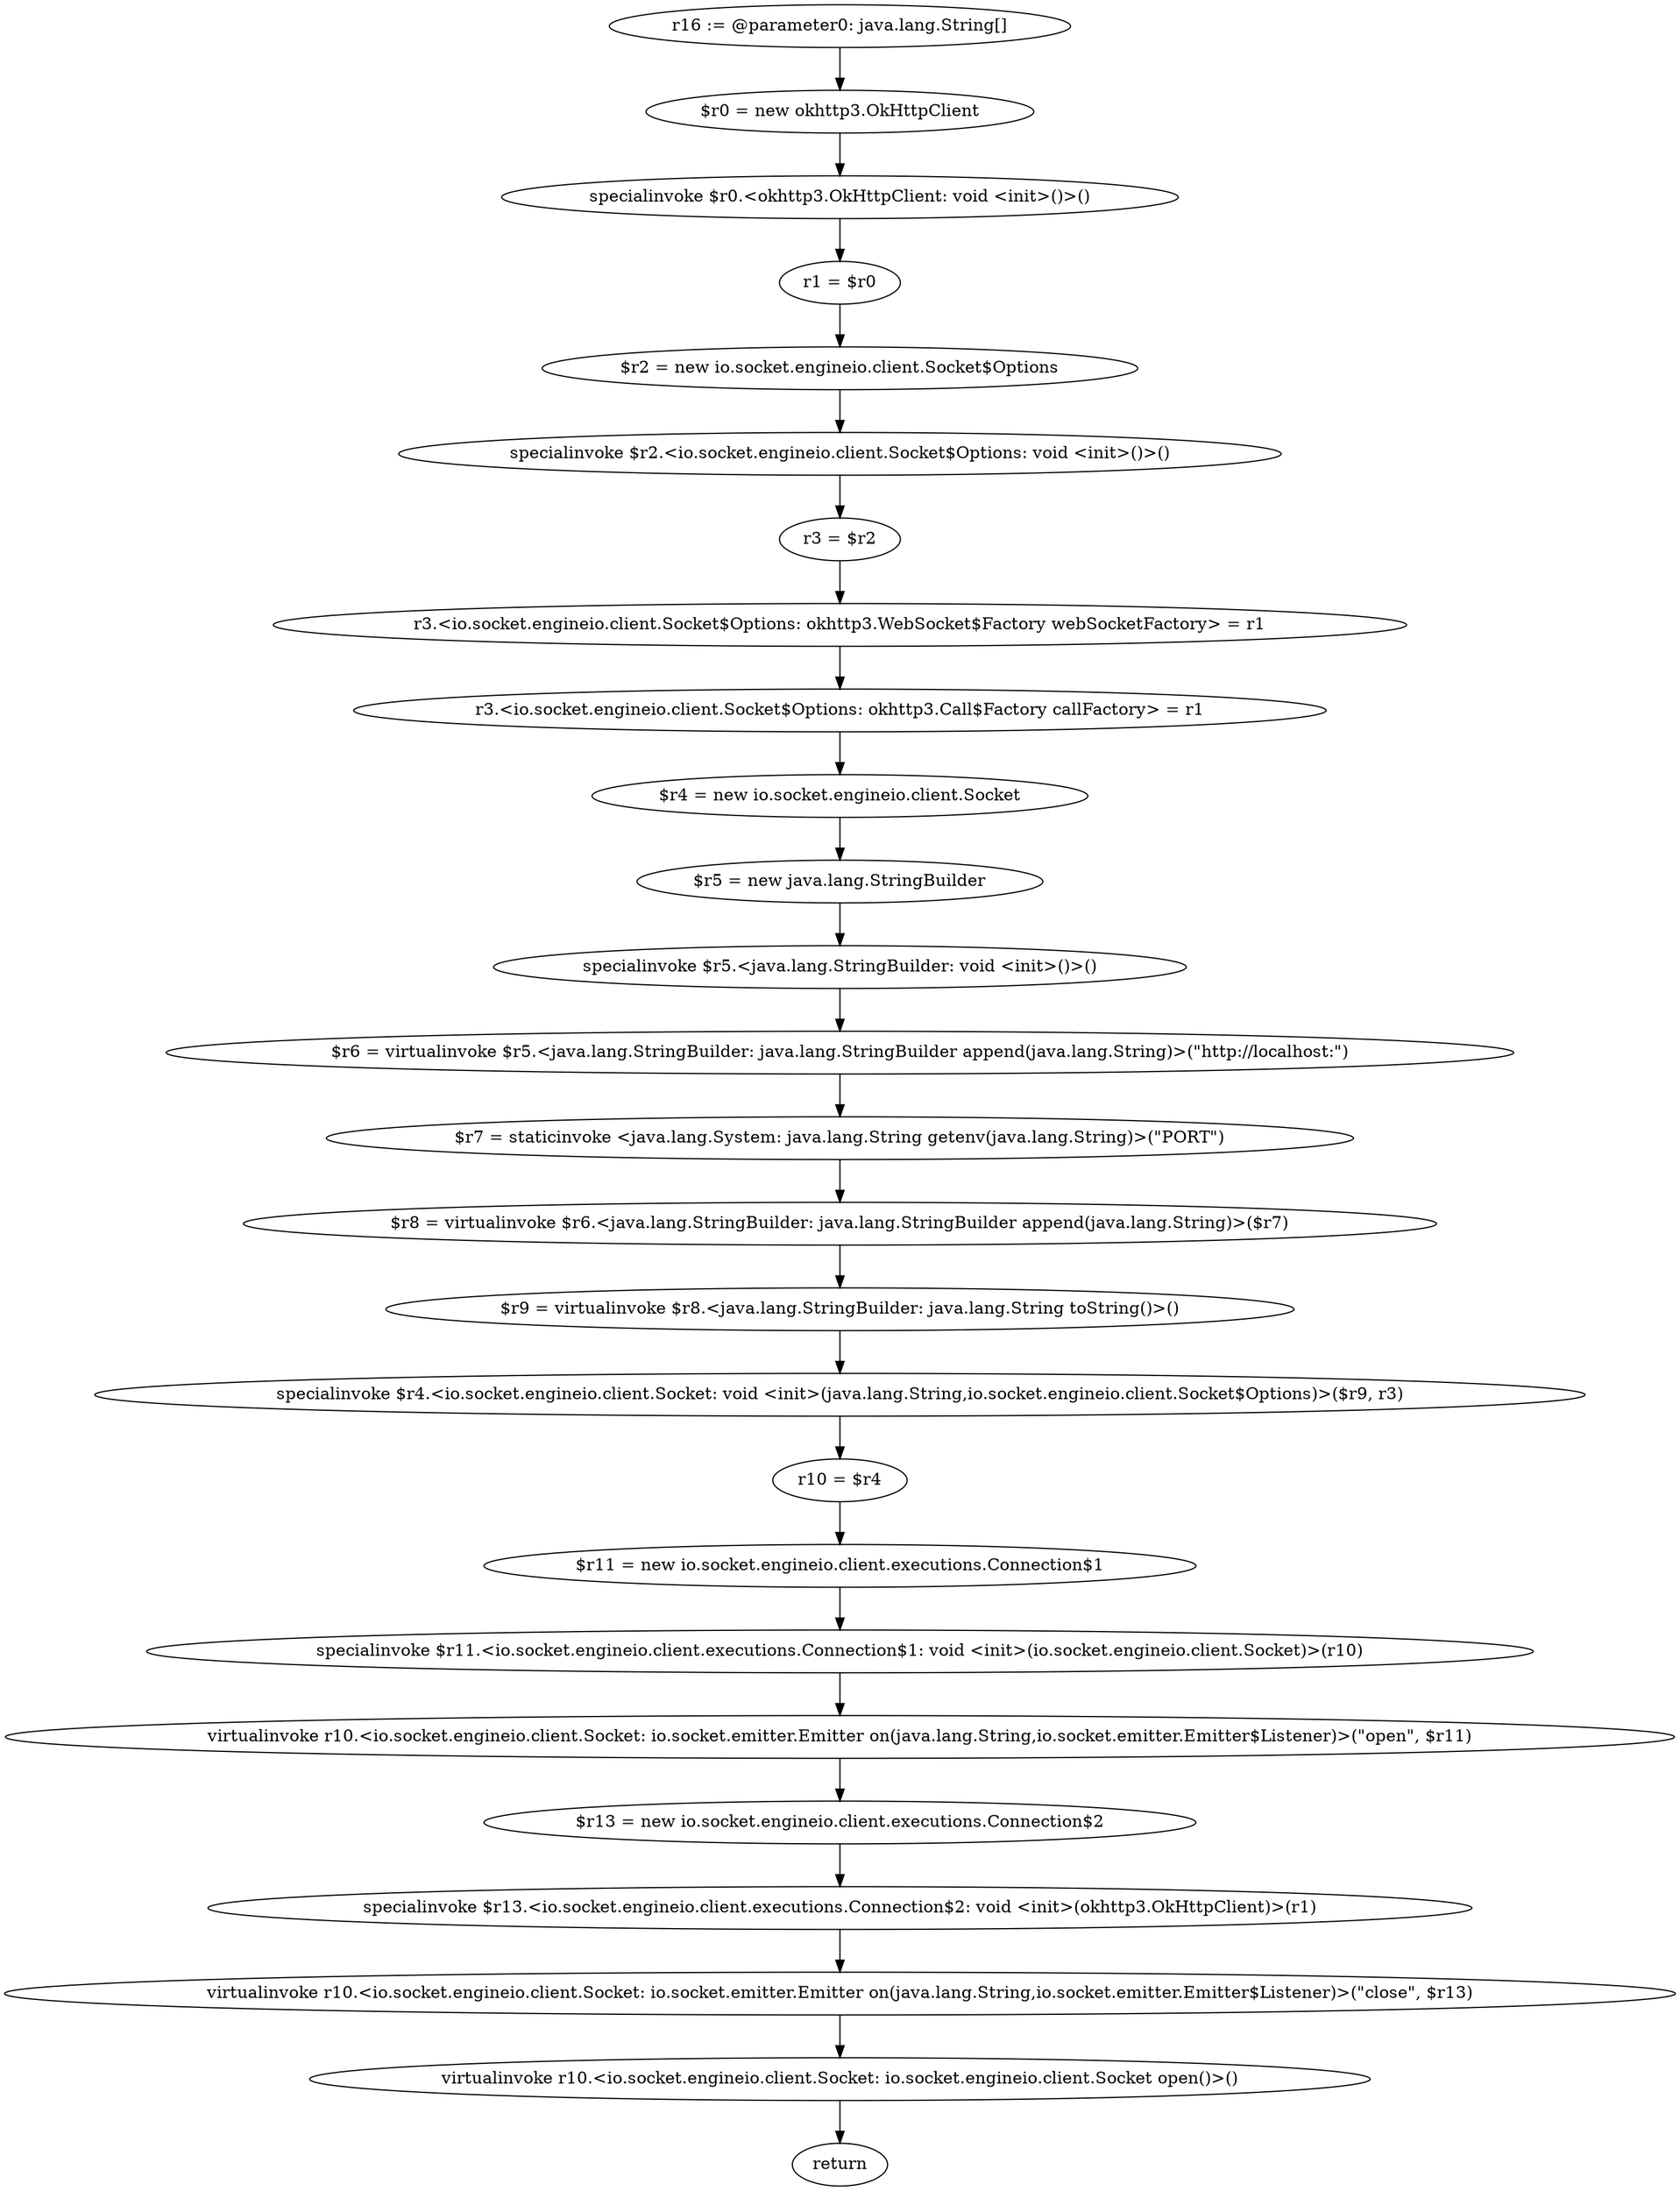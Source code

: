digraph "unitGraph" {
    "r16 := @parameter0: java.lang.String[]"
    "$r0 = new okhttp3.OkHttpClient"
    "specialinvoke $r0.<okhttp3.OkHttpClient: void <init>()>()"
    "r1 = $r0"
    "$r2 = new io.socket.engineio.client.Socket$Options"
    "specialinvoke $r2.<io.socket.engineio.client.Socket$Options: void <init>()>()"
    "r3 = $r2"
    "r3.<io.socket.engineio.client.Socket$Options: okhttp3.WebSocket$Factory webSocketFactory> = r1"
    "r3.<io.socket.engineio.client.Socket$Options: okhttp3.Call$Factory callFactory> = r1"
    "$r4 = new io.socket.engineio.client.Socket"
    "$r5 = new java.lang.StringBuilder"
    "specialinvoke $r5.<java.lang.StringBuilder: void <init>()>()"
    "$r6 = virtualinvoke $r5.<java.lang.StringBuilder: java.lang.StringBuilder append(java.lang.String)>(\"http://localhost:\")"
    "$r7 = staticinvoke <java.lang.System: java.lang.String getenv(java.lang.String)>(\"PORT\")"
    "$r8 = virtualinvoke $r6.<java.lang.StringBuilder: java.lang.StringBuilder append(java.lang.String)>($r7)"
    "$r9 = virtualinvoke $r8.<java.lang.StringBuilder: java.lang.String toString()>()"
    "specialinvoke $r4.<io.socket.engineio.client.Socket: void <init>(java.lang.String,io.socket.engineio.client.Socket$Options)>($r9, r3)"
    "r10 = $r4"
    "$r11 = new io.socket.engineio.client.executions.Connection$1"
    "specialinvoke $r11.<io.socket.engineio.client.executions.Connection$1: void <init>(io.socket.engineio.client.Socket)>(r10)"
    "virtualinvoke r10.<io.socket.engineio.client.Socket: io.socket.emitter.Emitter on(java.lang.String,io.socket.emitter.Emitter$Listener)>(\"open\", $r11)"
    "$r13 = new io.socket.engineio.client.executions.Connection$2"
    "specialinvoke $r13.<io.socket.engineio.client.executions.Connection$2: void <init>(okhttp3.OkHttpClient)>(r1)"
    "virtualinvoke r10.<io.socket.engineio.client.Socket: io.socket.emitter.Emitter on(java.lang.String,io.socket.emitter.Emitter$Listener)>(\"close\", $r13)"
    "virtualinvoke r10.<io.socket.engineio.client.Socket: io.socket.engineio.client.Socket open()>()"
    "return"
    "r16 := @parameter0: java.lang.String[]"->"$r0 = new okhttp3.OkHttpClient";
    "$r0 = new okhttp3.OkHttpClient"->"specialinvoke $r0.<okhttp3.OkHttpClient: void <init>()>()";
    "specialinvoke $r0.<okhttp3.OkHttpClient: void <init>()>()"->"r1 = $r0";
    "r1 = $r0"->"$r2 = new io.socket.engineio.client.Socket$Options";
    "$r2 = new io.socket.engineio.client.Socket$Options"->"specialinvoke $r2.<io.socket.engineio.client.Socket$Options: void <init>()>()";
    "specialinvoke $r2.<io.socket.engineio.client.Socket$Options: void <init>()>()"->"r3 = $r2";
    "r3 = $r2"->"r3.<io.socket.engineio.client.Socket$Options: okhttp3.WebSocket$Factory webSocketFactory> = r1";
    "r3.<io.socket.engineio.client.Socket$Options: okhttp3.WebSocket$Factory webSocketFactory> = r1"->"r3.<io.socket.engineio.client.Socket$Options: okhttp3.Call$Factory callFactory> = r1";
    "r3.<io.socket.engineio.client.Socket$Options: okhttp3.Call$Factory callFactory> = r1"->"$r4 = new io.socket.engineio.client.Socket";
    "$r4 = new io.socket.engineio.client.Socket"->"$r5 = new java.lang.StringBuilder";
    "$r5 = new java.lang.StringBuilder"->"specialinvoke $r5.<java.lang.StringBuilder: void <init>()>()";
    "specialinvoke $r5.<java.lang.StringBuilder: void <init>()>()"->"$r6 = virtualinvoke $r5.<java.lang.StringBuilder: java.lang.StringBuilder append(java.lang.String)>(\"http://localhost:\")";
    "$r6 = virtualinvoke $r5.<java.lang.StringBuilder: java.lang.StringBuilder append(java.lang.String)>(\"http://localhost:\")"->"$r7 = staticinvoke <java.lang.System: java.lang.String getenv(java.lang.String)>(\"PORT\")";
    "$r7 = staticinvoke <java.lang.System: java.lang.String getenv(java.lang.String)>(\"PORT\")"->"$r8 = virtualinvoke $r6.<java.lang.StringBuilder: java.lang.StringBuilder append(java.lang.String)>($r7)";
    "$r8 = virtualinvoke $r6.<java.lang.StringBuilder: java.lang.StringBuilder append(java.lang.String)>($r7)"->"$r9 = virtualinvoke $r8.<java.lang.StringBuilder: java.lang.String toString()>()";
    "$r9 = virtualinvoke $r8.<java.lang.StringBuilder: java.lang.String toString()>()"->"specialinvoke $r4.<io.socket.engineio.client.Socket: void <init>(java.lang.String,io.socket.engineio.client.Socket$Options)>($r9, r3)";
    "specialinvoke $r4.<io.socket.engineio.client.Socket: void <init>(java.lang.String,io.socket.engineio.client.Socket$Options)>($r9, r3)"->"r10 = $r4";
    "r10 = $r4"->"$r11 = new io.socket.engineio.client.executions.Connection$1";
    "$r11 = new io.socket.engineio.client.executions.Connection$1"->"specialinvoke $r11.<io.socket.engineio.client.executions.Connection$1: void <init>(io.socket.engineio.client.Socket)>(r10)";
    "specialinvoke $r11.<io.socket.engineio.client.executions.Connection$1: void <init>(io.socket.engineio.client.Socket)>(r10)"->"virtualinvoke r10.<io.socket.engineio.client.Socket: io.socket.emitter.Emitter on(java.lang.String,io.socket.emitter.Emitter$Listener)>(\"open\", $r11)";
    "virtualinvoke r10.<io.socket.engineio.client.Socket: io.socket.emitter.Emitter on(java.lang.String,io.socket.emitter.Emitter$Listener)>(\"open\", $r11)"->"$r13 = new io.socket.engineio.client.executions.Connection$2";
    "$r13 = new io.socket.engineio.client.executions.Connection$2"->"specialinvoke $r13.<io.socket.engineio.client.executions.Connection$2: void <init>(okhttp3.OkHttpClient)>(r1)";
    "specialinvoke $r13.<io.socket.engineio.client.executions.Connection$2: void <init>(okhttp3.OkHttpClient)>(r1)"->"virtualinvoke r10.<io.socket.engineio.client.Socket: io.socket.emitter.Emitter on(java.lang.String,io.socket.emitter.Emitter$Listener)>(\"close\", $r13)";
    "virtualinvoke r10.<io.socket.engineio.client.Socket: io.socket.emitter.Emitter on(java.lang.String,io.socket.emitter.Emitter$Listener)>(\"close\", $r13)"->"virtualinvoke r10.<io.socket.engineio.client.Socket: io.socket.engineio.client.Socket open()>()";
    "virtualinvoke r10.<io.socket.engineio.client.Socket: io.socket.engineio.client.Socket open()>()"->"return";
}
